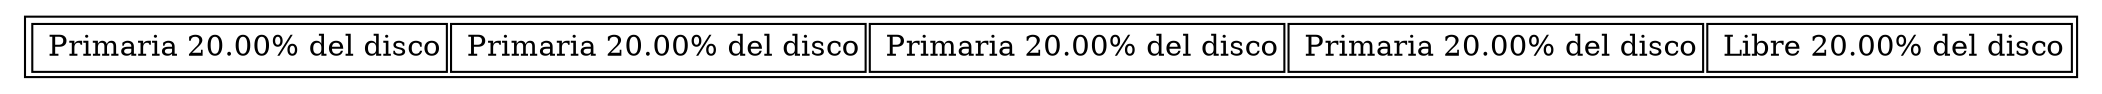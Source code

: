 digraph G{
 rankdir=TB;
 forcelabels= true;
 graph [ dpi = "600" ]; 
 node [shape = plaintext];
 nodo1 [label = <<table>
 <tr>
<td ROWSPAN='2'> Primaria 
20.00% del disco</td>
<td ROWSPAN='2'> Primaria 
20.00% del disco</td>
<td ROWSPAN='2'> Primaria 
20.00% del disco</td>
<td ROWSPAN='2'> Primaria 
20.00% del disco</td>
<td ROWSPAN='2'> Libre 
20.00% del disco</td></tr>

</table>>];
}
